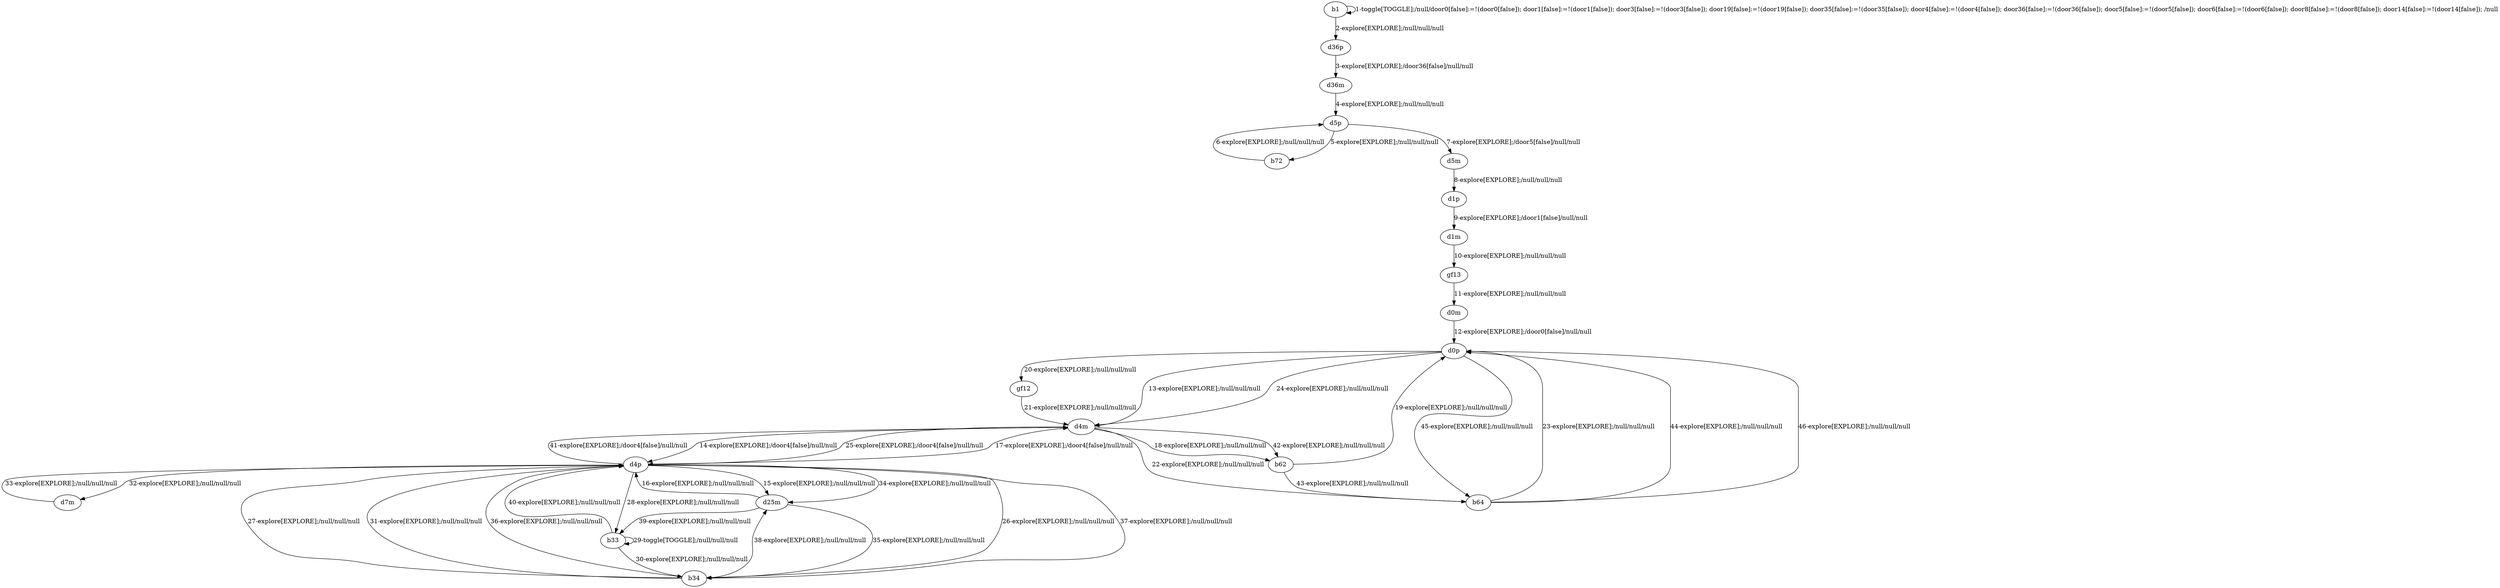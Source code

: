 # Total number of goals covered by this test: 22
# d4m --> b62
# d0p --> b64
# d4p --> d7m
# d25m --> b34
# d0p --> d4m
# d4m --> b64
# d4m --> d4p
# b34 --> d4p
# d4p --> b34
# b62 --> b64
# d4p --> d25m
# d25m --> b33
# d4p --> d4m
# d4p --> b33
# b33 --> b34
# b33 --> d4p
# b33 --> b33
# d25m --> d4p
# d7m --> d4p
# b34 --> d25m
# d1m --> gf13
# b64 --> d0p

digraph g {
"b1" -> "b1" [label = "1-toggle[TOGGLE];/null/door0[false]:=!(door0[false]); door1[false]:=!(door1[false]); door3[false]:=!(door3[false]); door19[false]:=!(door19[false]); door35[false]:=!(door35[false]); door4[false]:=!(door4[false]); door36[false]:=!(door36[false]); door5[false]:=!(door5[false]); door6[false]:=!(door6[false]); door8[false]:=!(door8[false]); door14[false]:=!(door14[false]); /null"];
"b1" -> "d36p" [label = "2-explore[EXPLORE];/null/null/null"];
"d36p" -> "d36m" [label = "3-explore[EXPLORE];/door36[false]/null/null"];
"d36m" -> "d5p" [label = "4-explore[EXPLORE];/null/null/null"];
"d5p" -> "b72" [label = "5-explore[EXPLORE];/null/null/null"];
"b72" -> "d5p" [label = "6-explore[EXPLORE];/null/null/null"];
"d5p" -> "d5m" [label = "7-explore[EXPLORE];/door5[false]/null/null"];
"d5m" -> "d1p" [label = "8-explore[EXPLORE];/null/null/null"];
"d1p" -> "d1m" [label = "9-explore[EXPLORE];/door1[false]/null/null"];
"d1m" -> "gf13" [label = "10-explore[EXPLORE];/null/null/null"];
"gf13" -> "d0m" [label = "11-explore[EXPLORE];/null/null/null"];
"d0m" -> "d0p" [label = "12-explore[EXPLORE];/door0[false]/null/null"];
"d0p" -> "d4m" [label = "13-explore[EXPLORE];/null/null/null"];
"d4m" -> "d4p" [label = "14-explore[EXPLORE];/door4[false]/null/null"];
"d4p" -> "d25m" [label = "15-explore[EXPLORE];/null/null/null"];
"d25m" -> "d4p" [label = "16-explore[EXPLORE];/null/null/null"];
"d4p" -> "d4m" [label = "17-explore[EXPLORE];/door4[false]/null/null"];
"d4m" -> "b62" [label = "18-explore[EXPLORE];/null/null/null"];
"b62" -> "d0p" [label = "19-explore[EXPLORE];/null/null/null"];
"d0p" -> "gf12" [label = "20-explore[EXPLORE];/null/null/null"];
"gf12" -> "d4m" [label = "21-explore[EXPLORE];/null/null/null"];
"d4m" -> "b64" [label = "22-explore[EXPLORE];/null/null/null"];
"b64" -> "d0p" [label = "23-explore[EXPLORE];/null/null/null"];
"d0p" -> "d4m" [label = "24-explore[EXPLORE];/null/null/null"];
"d4m" -> "d4p" [label = "25-explore[EXPLORE];/door4[false]/null/null"];
"d4p" -> "b34" [label = "26-explore[EXPLORE];/null/null/null"];
"b34" -> "d4p" [label = "27-explore[EXPLORE];/null/null/null"];
"d4p" -> "b33" [label = "28-explore[EXPLORE];/null/null/null"];
"b33" -> "b33" [label = "29-toggle[TOGGLE];/null/null/null"];
"b33" -> "b34" [label = "30-explore[EXPLORE];/null/null/null"];
"b34" -> "d4p" [label = "31-explore[EXPLORE];/null/null/null"];
"d4p" -> "d7m" [label = "32-explore[EXPLORE];/null/null/null"];
"d7m" -> "d4p" [label = "33-explore[EXPLORE];/null/null/null"];
"d4p" -> "d25m" [label = "34-explore[EXPLORE];/null/null/null"];
"d25m" -> "b34" [label = "35-explore[EXPLORE];/null/null/null"];
"b34" -> "d4p" [label = "36-explore[EXPLORE];/null/null/null"];
"d4p" -> "b34" [label = "37-explore[EXPLORE];/null/null/null"];
"b34" -> "d25m" [label = "38-explore[EXPLORE];/null/null/null"];
"d25m" -> "b33" [label = "39-explore[EXPLORE];/null/null/null"];
"b33" -> "d4p" [label = "40-explore[EXPLORE];/null/null/null"];
"d4p" -> "d4m" [label = "41-explore[EXPLORE];/door4[false]/null/null"];
"d4m" -> "b62" [label = "42-explore[EXPLORE];/null/null/null"];
"b62" -> "b64" [label = "43-explore[EXPLORE];/null/null/null"];
"b64" -> "d0p" [label = "44-explore[EXPLORE];/null/null/null"];
"d0p" -> "b64" [label = "45-explore[EXPLORE];/null/null/null"];
"b64" -> "d0p" [label = "46-explore[EXPLORE];/null/null/null"];
}
